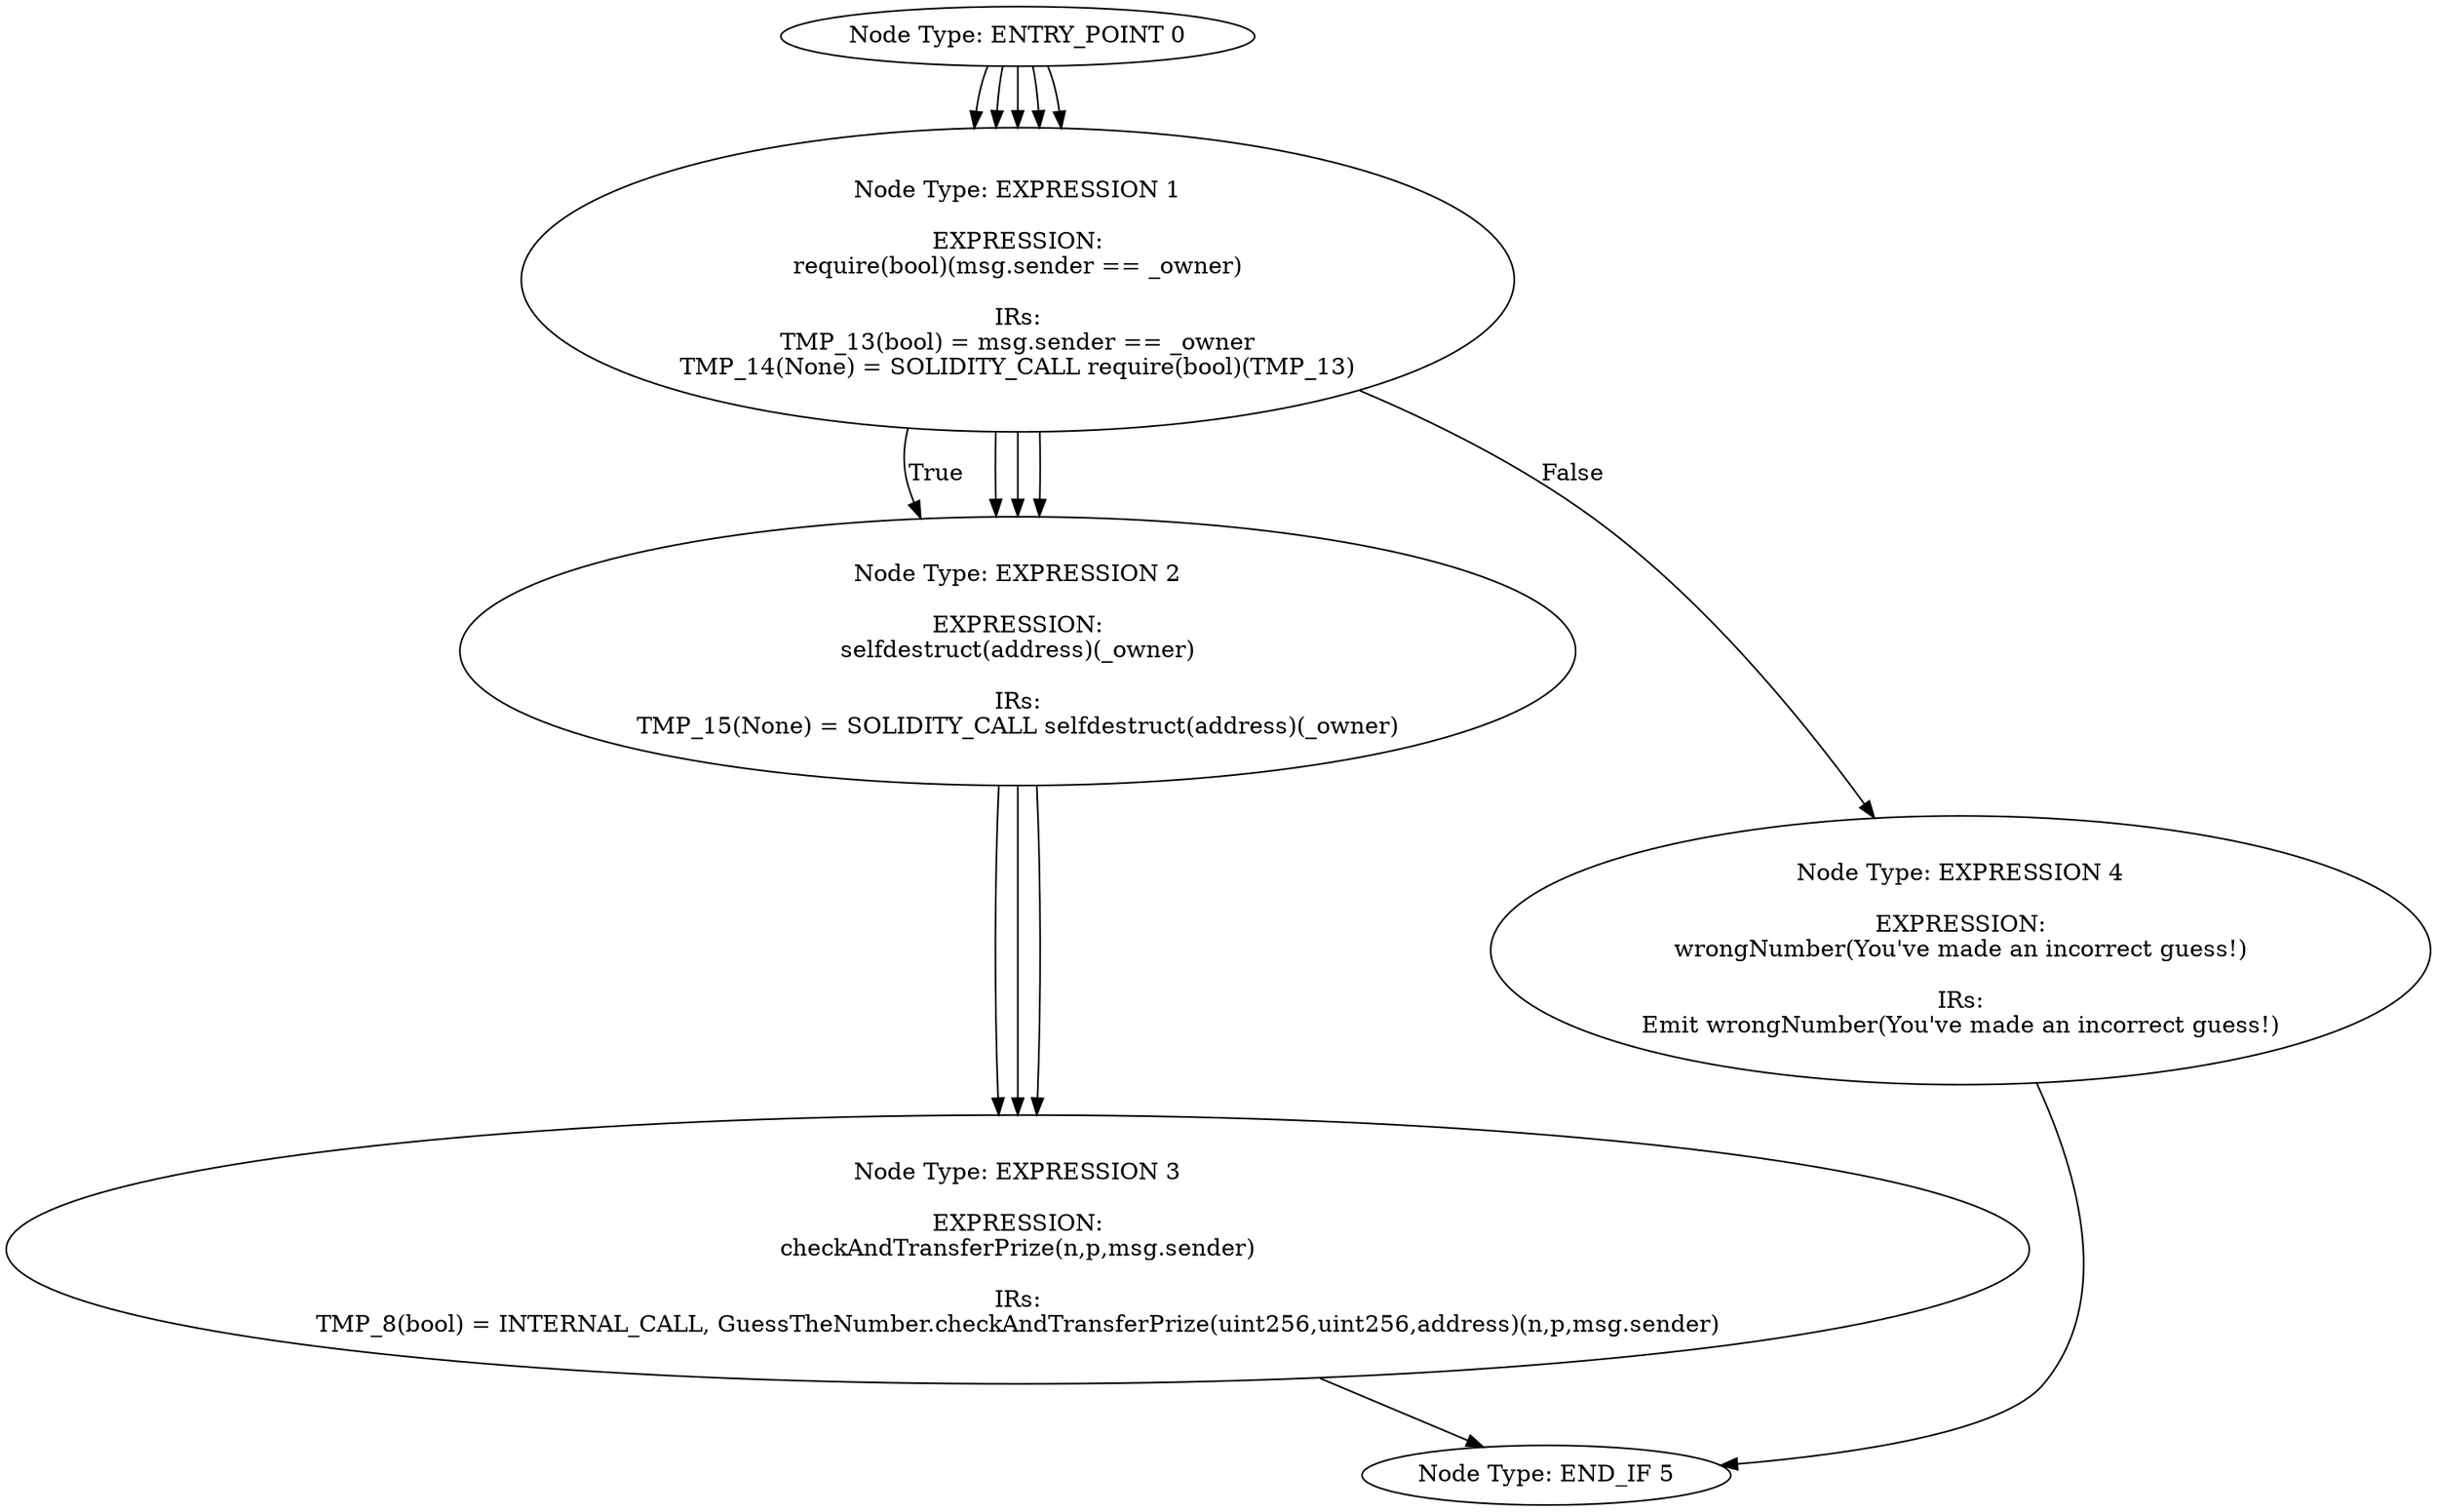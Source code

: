 digraph CFG {
0[label="Node Type: ENTRY_POINT 0
"];
0->1;
1[label="Node Type: IF 1

EXPRESSION:
n == _secretNumber

IRs:
TMP_9(bool) = n == _secretNumber
CONDITION TMP_9"];
1->2[label="True"];
1->4[label="False"];
2[label="Node Type: EXPRESSION 2

EXPRESSION:
guesser.transfer(p)

IRs:
Transfer dest:guesser value:p"];
2->3;
3[label="Node Type: EXPRESSION 3

EXPRESSION:
success(You guessed the correct number!)

IRs:
Emit success(You guessed the correct number!)"];
3->5;
4[label="Node Type: EXPRESSION 4

EXPRESSION:
wrongNumber(You've made an incorrect guess!)

IRs:
Emit wrongNumber(You've made an incorrect guess!)"];
4->5;
5[label="Node Type: END_IF 5
"];
0[label="Node Type: ENTRY_POINT 0
"];
0->1;
1[label="Node Type: EXPRESSION 1

EXPRESSION:
require(bool)(secretNumber <= 10)

IRs:
TMP_0(bool) = secretNumber <= 10
TMP_1(None) = SOLIDITY_CALL require(bool)(TMP_0)"];
1->2;
2[label="Node Type: EXPRESSION 2

EXPRESSION:
_secretNumber = secretNumber

IRs:
_secretNumber(uint256) := secretNumber(uint256)"];
2->3;
3[label="Node Type: EXPRESSION 3

EXPRESSION:
_owner = msg.sender

IRs:
_owner(address) := msg.sender(address)"];
0[label="Node Type: ENTRY_POINT 0
"];
0->1;
1[label="Node Type: RETURN 1

EXPRESSION:
address(this).balance

IRs:
TMP_2 = CONVERT this to address
TMP_3(uint256) = SOLIDITY_CALL balance(address)(TMP_2)
RETURN TMP_3"];
0[label="Node Type: ENTRY_POINT 0
"];
0->1;
1[label="Node Type: EXPRESSION 1

EXPRESSION:
require(bool)(msg.value == 1000000000000000000)

IRs:
TMP_4(bool) = msg.value == 1000000000000000000
TMP_5(None) = SOLIDITY_CALL require(bool)(TMP_4)"];
1->2;
2[label="Node Type: NEW VARIABLE 2

EXPRESSION:
p = address(this).balance

IRs:
TMP_6 = CONVERT this to address
TMP_7(uint256) = SOLIDITY_CALL balance(address)(TMP_6)
p(uint256) := TMP_7(uint256)"];
2->3;
3[label="Node Type: EXPRESSION 3

EXPRESSION:
checkAndTransferPrize(n,p,msg.sender)

IRs:
TMP_8(bool) = INTERNAL_CALL, GuessTheNumber.checkAndTransferPrize(uint256,uint256,address)(n,p,msg.sender)"];
0[label="Node Type: ENTRY_POINT 0
"];
0->1;
1[label="Node Type: EXPRESSION 1

EXPRESSION:
require(bool)(msg.sender == _owner)

IRs:
TMP_13(bool) = msg.sender == _owner
TMP_14(None) = SOLIDITY_CALL require(bool)(TMP_13)"];
1->2;
2[label="Node Type: EXPRESSION 2

EXPRESSION:
selfdestruct(address)(_owner)

IRs:
TMP_15(None) = SOLIDITY_CALL selfdestruct(address)(_owner)"];
}
